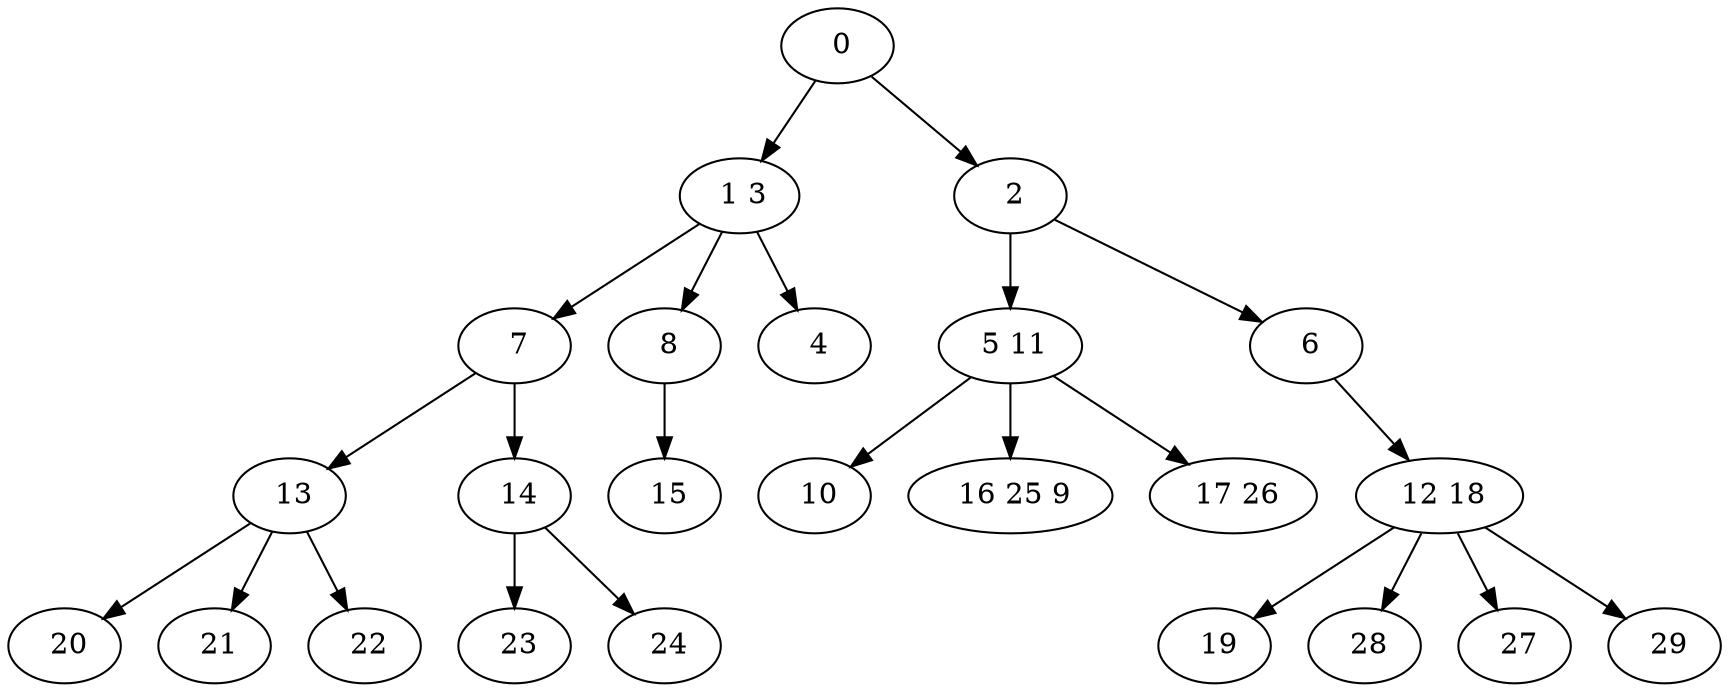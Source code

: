 digraph mytree {
" 0" -> " 1 3";
" 0" -> " 2";
" 1 3" -> " 7";
" 1 3" -> " 8";
" 1 3" -> " 4";
" 2" -> " 5 11";
" 2" -> " 6";
" 5 11" -> " 10";
" 5 11" -> " 16 25 9";
" 5 11" -> " 17 26";
" 10";
" 16 25 9";
" 6" -> " 12 18";
" 12 18" -> " 19";
" 12 18" -> " 28";
" 12 18" -> " 27";
" 12 18" -> " 29";
" 7" -> " 13";
" 7" -> " 14";
" 13" -> " 20";
" 13" -> " 21";
" 13" -> " 22";
" 14" -> " 23";
" 14" -> " 24";
" 8" -> " 15";
" 15";
" 17 26";
" 19";
" 28";
" 20";
" 21";
" 22";
" 23";
" 24";
" 27";
" 29";
" 4";
}
